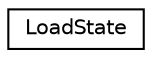 digraph "Graphical Class Hierarchy"
{
 // LATEX_PDF_SIZE
  edge [fontname="Helvetica",fontsize="10",labelfontname="Helvetica",labelfontsize="10"];
  node [fontname="Helvetica",fontsize="10",shape=record];
  rankdir="LR";
  Node0 [label="LoadState",height=0.2,width=0.4,color="black", fillcolor="white", style="filled",URL="$struct_load_state.html",tooltip=" "];
}

